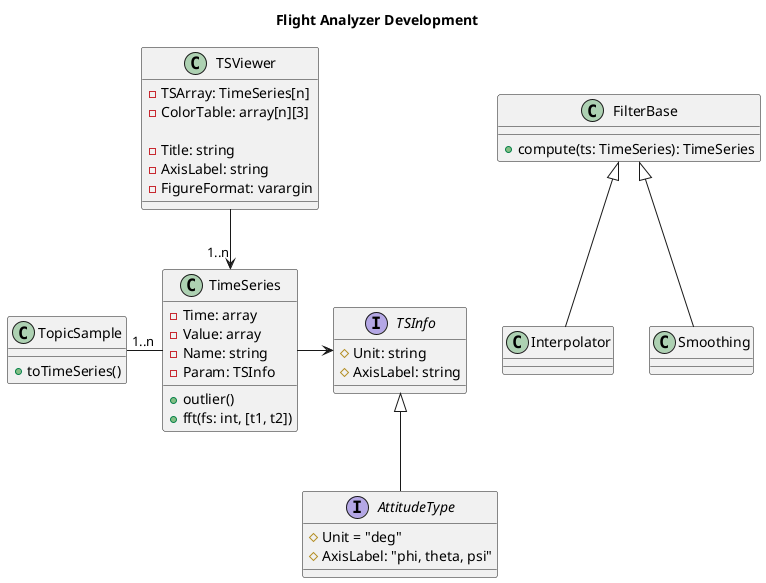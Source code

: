 @startuml

title Flight Analyzer Development

class TopicSample {
    + toTimeSeries()
}

class TSViewer {
    - TSArray: TimeSeries[n]
    - ColorTable: array[n][3]

    - Title: string 
    - AxisLabel: string
    - FigureFormat: varargin 
}

class TimeSeries {
    - Time: array 
    - Value: array 
    - Name: string 
    - Param: TSInfo

    + outlier()
    + fft(fs: int, [t1, t2])
}


interface TSInfo {
    # Unit: string 
    # AxisLabel: string 
}

interface AttitudeType {
    # Unit = "deg"
    # AxisLabel: "phi, theta, psi"
}


class FilterBase {
    + compute(ts: TimeSeries): TimeSeries
}

class Interpolator

class Smoothing {

}


TopicSample -r- "1..n" TimeSeries 


TimeSeries -r-> TSInfo
Interpolator -u-|> FilterBase
Smoothing -u-|> FilterBase

TSViewer --> "1..n" TimeSeries 

AttitudeType -u-|> TSInfo

@enduml